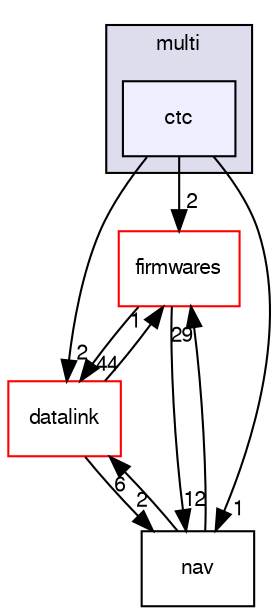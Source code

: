 digraph "sw/airborne/modules/multi/ctc" {
  compound=true
  node [ fontsize="10", fontname="FreeSans"];
  edge [ labelfontsize="10", labelfontname="FreeSans"];
  subgraph clusterdir_280ddc4eab531a6a77fbd73e72656568 {
    graph [ bgcolor="#ddddee", pencolor="black", label="multi" fontname="FreeSans", fontsize="10", URL="dir_280ddc4eab531a6a77fbd73e72656568.html"]
  dir_1889829e0cd2f1147fab399b199a05a4 [shape=box, label="ctc", style="filled", fillcolor="#eeeeff", pencolor="black", URL="dir_1889829e0cd2f1147fab399b199a05a4.html"];
  }
  dir_e7d2494544042a787a6ee70a779a5e07 [shape=box label="firmwares" fillcolor="white" style="filled" color="red" URL="dir_e7d2494544042a787a6ee70a779a5e07.html"];
  dir_164c7aa663179b26059278e7f36078da [shape=box label="datalink" fillcolor="white" style="filled" color="red" URL="dir_164c7aa663179b26059278e7f36078da.html"];
  dir_984e899df90dd104b2eabcdbb76ec71f [shape=box label="nav" URL="dir_984e899df90dd104b2eabcdbb76ec71f.html"];
  dir_1889829e0cd2f1147fab399b199a05a4->dir_e7d2494544042a787a6ee70a779a5e07 [headlabel="2", labeldistance=1.5 headhref="dir_000176_000092.html"];
  dir_1889829e0cd2f1147fab399b199a05a4->dir_164c7aa663179b26059278e7f36078da [headlabel="2", labeldistance=1.5 headhref="dir_000176_000034.html"];
  dir_1889829e0cd2f1147fab399b199a05a4->dir_984e899df90dd104b2eabcdbb76ec71f [headlabel="1", labeldistance=1.5 headhref="dir_000176_000135.html"];
  dir_e7d2494544042a787a6ee70a779a5e07->dir_164c7aa663179b26059278e7f36078da [headlabel="44", labeldistance=1.5 headhref="dir_000092_000034.html"];
  dir_e7d2494544042a787a6ee70a779a5e07->dir_984e899df90dd104b2eabcdbb76ec71f [headlabel="12", labeldistance=1.5 headhref="dir_000092_000135.html"];
  dir_164c7aa663179b26059278e7f36078da->dir_e7d2494544042a787a6ee70a779a5e07 [headlabel="1", labeldistance=1.5 headhref="dir_000034_000092.html"];
  dir_164c7aa663179b26059278e7f36078da->dir_984e899df90dd104b2eabcdbb76ec71f [headlabel="2", labeldistance=1.5 headhref="dir_000034_000135.html"];
  dir_984e899df90dd104b2eabcdbb76ec71f->dir_e7d2494544042a787a6ee70a779a5e07 [headlabel="29", labeldistance=1.5 headhref="dir_000135_000092.html"];
  dir_984e899df90dd104b2eabcdbb76ec71f->dir_164c7aa663179b26059278e7f36078da [headlabel="6", labeldistance=1.5 headhref="dir_000135_000034.html"];
}
